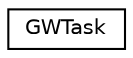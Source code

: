 digraph "Иерархия классов. Графический вид."
{
  edge [fontname="Helvetica",fontsize="10",labelfontname="Helvetica",labelfontsize="10"];
  node [fontname="Helvetica",fontsize="10",shape=record];
  rankdir="LR";
  Node0 [label="GWTask",height=0.2,width=0.4,color="black", fillcolor="white", style="filled",URL="$classGWTask.html"];
}
